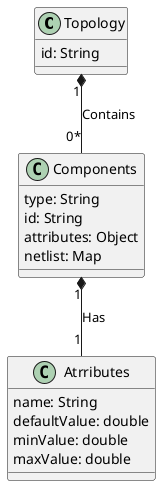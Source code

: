 @startuml
class Topology {
    id: String
}
class Components {
    type: String
    id: String
    attributes: Object
    netlist: Map
}

class Atrributes {
    name: String
    defaultValue: double
    minValue: double
    maxValue: double
}
Topology "1" *-- "0*" Components : Contains
Components "1" *-- "1" Atrributes : Has
@enduml